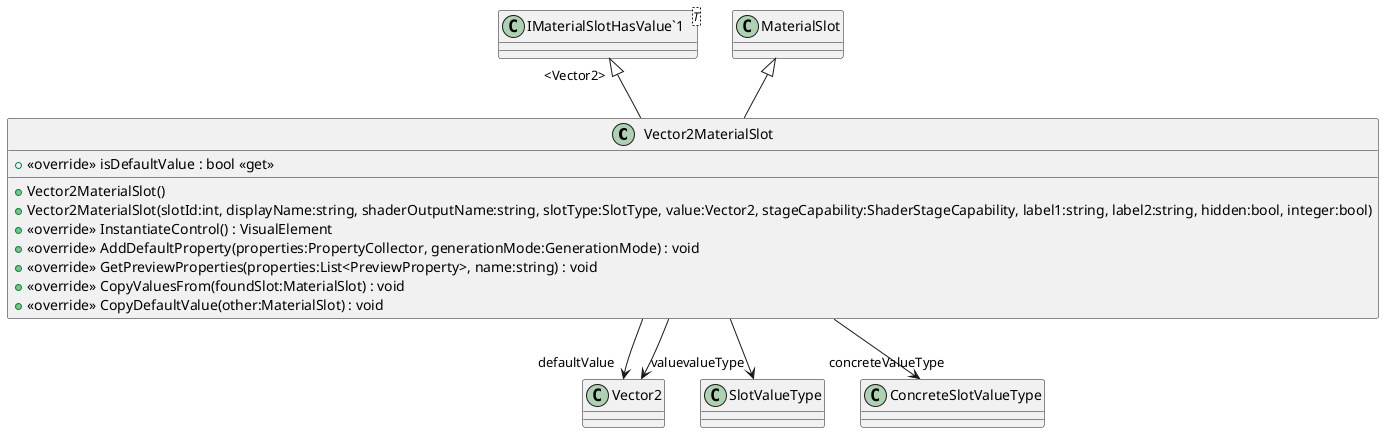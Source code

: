 @startuml
class Vector2MaterialSlot {
    + Vector2MaterialSlot()
    + Vector2MaterialSlot(slotId:int, displayName:string, shaderOutputName:string, slotType:SlotType, value:Vector2, stageCapability:ShaderStageCapability, label1:string, label2:string, hidden:bool, integer:bool)
    + <<override>> isDefaultValue : bool <<get>>
    + <<override>> InstantiateControl() : VisualElement
    + <<override>> AddDefaultProperty(properties:PropertyCollector, generationMode:GenerationMode) : void
    + <<override>> GetPreviewProperties(properties:List<PreviewProperty>, name:string) : void
    + <<override>> CopyValuesFrom(foundSlot:MaterialSlot) : void
    + <<override>> CopyDefaultValue(other:MaterialSlot) : void
}
class "IMaterialSlotHasValue`1"<T> {
}
MaterialSlot <|-- Vector2MaterialSlot
"IMaterialSlotHasValue`1" "<Vector2>" <|-- Vector2MaterialSlot
Vector2MaterialSlot --> "defaultValue" Vector2
Vector2MaterialSlot --> "value" Vector2
Vector2MaterialSlot --> "valueType" SlotValueType
Vector2MaterialSlot --> "concreteValueType" ConcreteSlotValueType
@enduml

